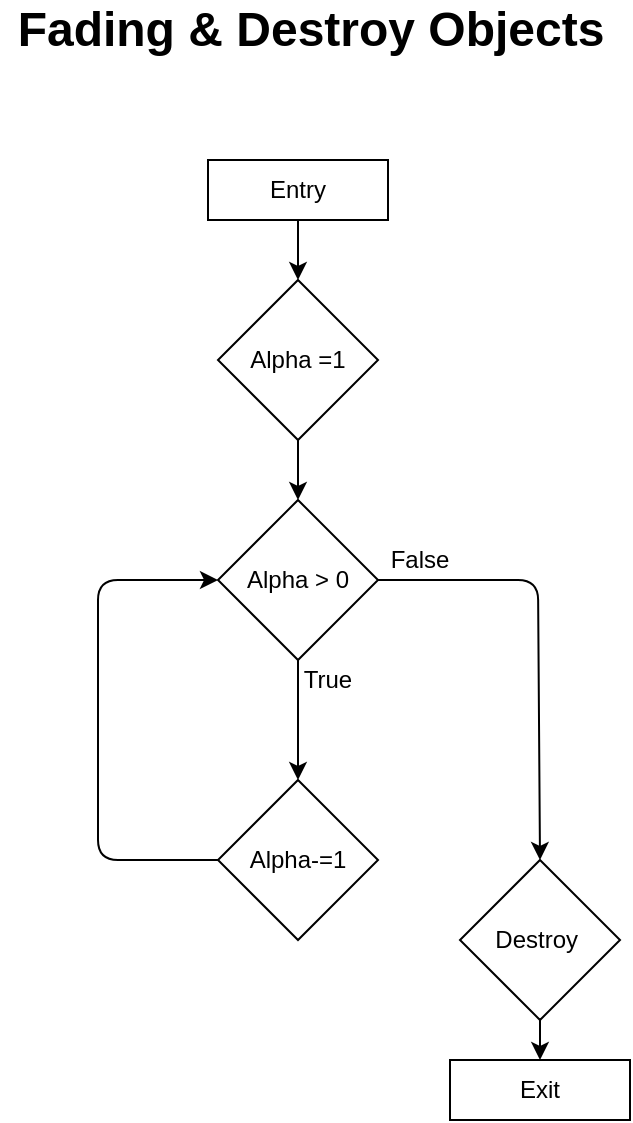 <mxfile version="15.2.7" type="github">
  <diagram id="-qQmnSuaz_8kOr81CJE3" name="Page-1">
    <mxGraphModel dx="1102" dy="586" grid="1" gridSize="10" guides="1" tooltips="1" connect="1" arrows="1" fold="1" page="1" pageScale="1" pageWidth="850" pageHeight="1100" math="0" shadow="0">
      <root>
        <mxCell id="0" />
        <mxCell id="1" parent="0" />
        <mxCell id="Kuz-DY05xD_UV_b3n480-3" value="Fading &amp;amp; Destroy Objects" style="text;strokeColor=none;fillColor=none;html=1;fontSize=24;fontStyle=1;verticalAlign=middle;align=center;" parent="1" vertex="1">
          <mxGeometry x="268" y="20" width="310" height="30" as="geometry" />
        </mxCell>
        <mxCell id="Kuz-DY05xD_UV_b3n480-4" value="Alpha =1" style="rhombus;whiteSpace=wrap;html=1;" parent="1" vertex="1">
          <mxGeometry x="377" y="160" width="80" height="80" as="geometry" />
        </mxCell>
        <mxCell id="Kuz-DY05xD_UV_b3n480-6" value="" style="endArrow=classic;html=1;exitX=0.5;exitY=1;exitDx=0;exitDy=0;entryX=0.5;entryY=0;entryDx=0;entryDy=0;" parent="1" source="Kuz-DY05xD_UV_b3n480-4" target="Kuz-DY05xD_UV_b3n480-7" edge="1">
          <mxGeometry width="50" height="50" relative="1" as="geometry">
            <mxPoint x="407" y="410" as="sourcePoint" />
            <mxPoint x="417" y="337" as="targetPoint" />
          </mxGeometry>
        </mxCell>
        <mxCell id="Kuz-DY05xD_UV_b3n480-7" value="Alpha &amp;gt; 0" style="rhombus;whiteSpace=wrap;html=1;" parent="1" vertex="1">
          <mxGeometry x="377" y="270" width="80" height="80" as="geometry" />
        </mxCell>
        <mxCell id="Kuz-DY05xD_UV_b3n480-8" value="" style="endArrow=classic;html=1;exitX=0.5;exitY=1;exitDx=0;exitDy=0;entryX=0.5;entryY=0;entryDx=0;entryDy=0;" parent="1" source="Kuz-DY05xD_UV_b3n480-7" target="Kuz-DY05xD_UV_b3n480-11" edge="1">
          <mxGeometry width="50" height="50" relative="1" as="geometry">
            <mxPoint x="407" y="410" as="sourcePoint" />
            <mxPoint x="417" y="410" as="targetPoint" />
          </mxGeometry>
        </mxCell>
        <mxCell id="Kuz-DY05xD_UV_b3n480-11" value="Alpha-=1" style="rhombus;whiteSpace=wrap;html=1;" parent="1" vertex="1">
          <mxGeometry x="377" y="410" width="80" height="80" as="geometry" />
        </mxCell>
        <mxCell id="Kuz-DY05xD_UV_b3n480-15" value="" style="endArrow=classic;html=1;entryX=0;entryY=0.5;entryDx=0;entryDy=0;exitX=0;exitY=0.5;exitDx=0;exitDy=0;" parent="1" source="Kuz-DY05xD_UV_b3n480-11" target="Kuz-DY05xD_UV_b3n480-7" edge="1">
          <mxGeometry width="50" height="50" relative="1" as="geometry">
            <mxPoint x="407" y="410" as="sourcePoint" />
            <mxPoint x="457" y="360" as="targetPoint" />
            <Array as="points">
              <mxPoint x="317" y="450" />
              <mxPoint x="317" y="310" />
            </Array>
          </mxGeometry>
        </mxCell>
        <mxCell id="Kuz-DY05xD_UV_b3n480-16" value="" style="endArrow=classic;html=1;exitX=1;exitY=0.5;exitDx=0;exitDy=0;entryX=0.5;entryY=0;entryDx=0;entryDy=0;" parent="1" source="Kuz-DY05xD_UV_b3n480-7" target="Kuz-DY05xD_UV_b3n480-19" edge="1">
          <mxGeometry width="50" height="50" relative="1" as="geometry">
            <mxPoint x="407" y="410" as="sourcePoint" />
            <mxPoint x="537" y="470" as="targetPoint" />
            <Array as="points">
              <mxPoint x="537" y="310" />
            </Array>
          </mxGeometry>
        </mxCell>
        <mxCell id="Kuz-DY05xD_UV_b3n480-17" value="True" style="text;html=1;strokeColor=none;fillColor=none;align=center;verticalAlign=middle;whiteSpace=wrap;rounded=0;" parent="1" vertex="1">
          <mxGeometry x="412" y="350" width="40" height="20" as="geometry" />
        </mxCell>
        <mxCell id="Kuz-DY05xD_UV_b3n480-18" value="False" style="text;html=1;strokeColor=none;fillColor=none;align=center;verticalAlign=middle;whiteSpace=wrap;rounded=0;" parent="1" vertex="1">
          <mxGeometry x="458" y="290" width="40" height="20" as="geometry" />
        </mxCell>
        <mxCell id="Kuz-DY05xD_UV_b3n480-19" value="Destroy&amp;nbsp;" style="rhombus;whiteSpace=wrap;html=1;" parent="1" vertex="1">
          <mxGeometry x="498" y="450" width="80" height="80" as="geometry" />
        </mxCell>
        <mxCell id="Kuz-DY05xD_UV_b3n480-20" value="Entry" style="rounded=0;whiteSpace=wrap;html=1;" parent="1" vertex="1">
          <mxGeometry x="372" y="100" width="90" height="30" as="geometry" />
        </mxCell>
        <mxCell id="Kuz-DY05xD_UV_b3n480-21" value="" style="endArrow=classic;html=1;exitX=0.5;exitY=1;exitDx=0;exitDy=0;entryX=0.5;entryY=0;entryDx=0;entryDy=0;" parent="1" source="Kuz-DY05xD_UV_b3n480-20" target="Kuz-DY05xD_UV_b3n480-4" edge="1">
          <mxGeometry width="50" height="50" relative="1" as="geometry">
            <mxPoint x="413" y="290" as="sourcePoint" />
            <mxPoint x="463" y="240" as="targetPoint" />
          </mxGeometry>
        </mxCell>
        <mxCell id="Kuz-DY05xD_UV_b3n480-22" value="Exit" style="rounded=0;whiteSpace=wrap;html=1;" parent="1" vertex="1">
          <mxGeometry x="493" y="550" width="90" height="30" as="geometry" />
        </mxCell>
        <mxCell id="Kuz-DY05xD_UV_b3n480-23" value="" style="endArrow=classic;html=1;exitX=0.5;exitY=1;exitDx=0;exitDy=0;" parent="1" source="Kuz-DY05xD_UV_b3n480-19" target="Kuz-DY05xD_UV_b3n480-22" edge="1">
          <mxGeometry width="50" height="50" relative="1" as="geometry">
            <mxPoint x="413" y="370" as="sourcePoint" />
            <mxPoint x="463" y="320" as="targetPoint" />
          </mxGeometry>
        </mxCell>
      </root>
    </mxGraphModel>
  </diagram>
</mxfile>
